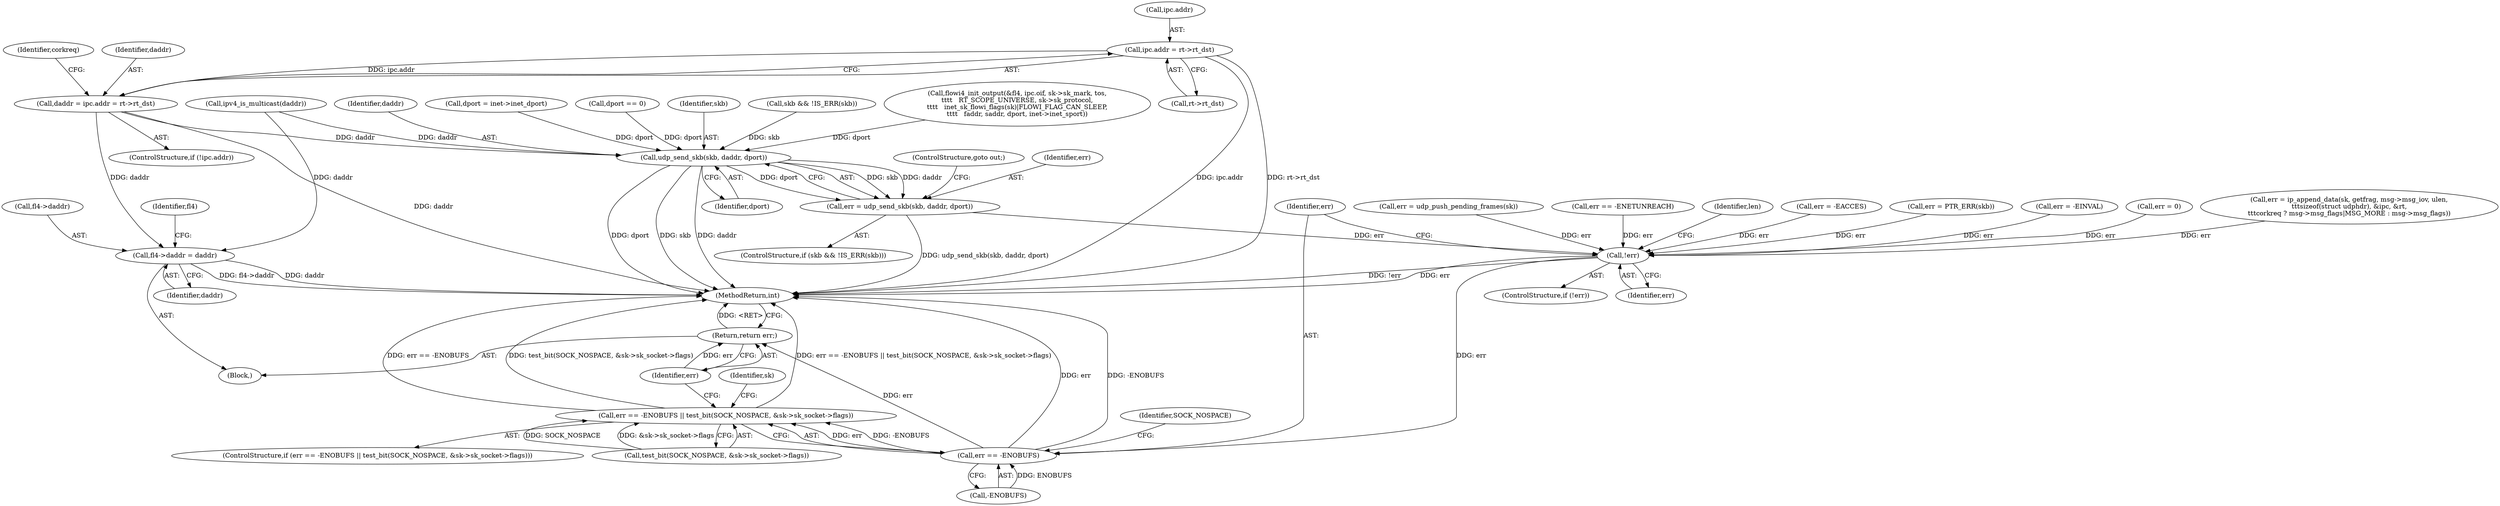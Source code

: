 digraph "0_linux_f6d8bd051c391c1c0458a30b2a7abcd939329259_32@pointer" {
"1000602" [label="(Call,ipc.addr = rt->rt_dst)"];
"1000600" [label="(Call,daddr = ipc.addr = rt->rt_dst)"];
"1000643" [label="(Call,udp_send_skb(skb, daddr, dport))"];
"1000641" [label="(Call,err = udp_send_skb(skb, daddr, dport))"];
"1000770" [label="(Call,!err)"];
"1000776" [label="(Call,err == -ENOBUFS)"];
"1000775" [label="(Call,err == -ENOBUFS || test_bit(SOCK_NOSPACE, &sk->sk_socket->flags))"];
"1000794" [label="(Return,return err;)"];
"1000675" [label="(Call,fl4->daddr = daddr)"];
"1000781" [label="(Identifier,SOCK_NOSPACE)"];
"1000309" [label="(Call,dport = inet->inet_dport)"];
"1000770" [label="(Call,!err)"];
"1000769" [label="(ControlStructure,if (!err))"];
"1000643" [label="(Call,udp_send_skb(skb, daddr, dport))"];
"1000647" [label="(ControlStructure,goto out;)"];
"1000791" [label="(Identifier,sk)"];
"1000595" [label="(ControlStructure,if (!ipc.addr))"];
"1000287" [label="(Call,dport == 0)"];
"1000644" [label="(Identifier,skb)"];
"1000778" [label="(Call,-ENOBUFS)"];
"1000115" [label="(Block,)"];
"1000775" [label="(Call,err == -ENOBUFS || test_bit(SOCK_NOSPACE, &sk->sk_socket->flags))"];
"1000611" [label="(Identifier,corkreq)"];
"1000708" [label="(Call,err = ip_append_data(sk, getfrag, msg->msg_iov, ulen,\n\t\t\tsizeof(struct udphdr), &ipc, &rt,\n\t\t\tcorkreq ? msg->msg_flags|MSG_MORE : msg->msg_flags))"];
"1000774" [label="(ControlStructure,if (err == -ENOBUFS || test_bit(SOCK_NOSPACE, &sk->sk_socket->flags)))"];
"1000675" [label="(Call,fl4->daddr = daddr)"];
"1000636" [label="(Call,skb && !IS_ERR(skb))"];
"1000780" [label="(Call,test_bit(SOCK_NOSPACE, &sk->sk_socket->flags))"];
"1000606" [label="(Call,rt->rt_dst)"];
"1000741" [label="(Call,err = udp_push_pending_frames(sk))"];
"1000549" [label="(Call,err == -ENETUNREACH)"];
"1000682" [label="(Identifier,fl4)"];
"1000635" [label="(ControlStructure,if (skb && !IS_ERR(skb)))"];
"1000773" [label="(Identifier,len)"];
"1000676" [label="(Call,fl4->daddr)"];
"1000777" [label="(Identifier,err)"];
"1000557" [label="(Call,err = -EACCES)"];
"1000795" [label="(Identifier,err)"];
"1000601" [label="(Identifier,daddr)"];
"1000646" [label="(Identifier,dport)"];
"1000631" [label="(Call,err = PTR_ERR(skb))"];
"1000658" [label="(Call,err = -EINVAL)"];
"1000776" [label="(Call,err == -ENOBUFS)"];
"1000812" [label="(Call,err = 0)"];
"1000602" [label="(Call,ipc.addr = rt->rt_dst)"];
"1000679" [label="(Identifier,daddr)"];
"1000501" [label="(Call,flowi4_init_output(&fl4, ipc.oif, sk->sk_mark, tos,\n\t\t\t\t   RT_SCOPE_UNIVERSE, sk->sk_protocol,\n\t\t\t\t   inet_sk_flowi_flags(sk)|FLOWI_FLAG_CAN_SLEEP,\n\t\t\t\t   faddr, saddr, dport, inet->inet_sport))"];
"1000645" [label="(Identifier,daddr)"];
"1000600" [label="(Call,daddr = ipc.addr = rt->rt_dst)"];
"1000642" [label="(Identifier,err)"];
"1000641" [label="(Call,err = udp_send_skb(skb, daddr, dport))"];
"1000455" [label="(Call,ipv4_is_multicast(daddr))"];
"1000603" [label="(Call,ipc.addr)"];
"1000771" [label="(Identifier,err)"];
"1000794" [label="(Return,return err;)"];
"1000816" [label="(MethodReturn,int)"];
"1000602" -> "1000600"  [label="AST: "];
"1000602" -> "1000606"  [label="CFG: "];
"1000603" -> "1000602"  [label="AST: "];
"1000606" -> "1000602"  [label="AST: "];
"1000600" -> "1000602"  [label="CFG: "];
"1000602" -> "1000816"  [label="DDG: ipc.addr"];
"1000602" -> "1000816"  [label="DDG: rt->rt_dst"];
"1000602" -> "1000600"  [label="DDG: ipc.addr"];
"1000600" -> "1000595"  [label="AST: "];
"1000601" -> "1000600"  [label="AST: "];
"1000611" -> "1000600"  [label="CFG: "];
"1000600" -> "1000816"  [label="DDG: daddr"];
"1000600" -> "1000643"  [label="DDG: daddr"];
"1000600" -> "1000675"  [label="DDG: daddr"];
"1000643" -> "1000641"  [label="AST: "];
"1000643" -> "1000646"  [label="CFG: "];
"1000644" -> "1000643"  [label="AST: "];
"1000645" -> "1000643"  [label="AST: "];
"1000646" -> "1000643"  [label="AST: "];
"1000641" -> "1000643"  [label="CFG: "];
"1000643" -> "1000816"  [label="DDG: dport"];
"1000643" -> "1000816"  [label="DDG: skb"];
"1000643" -> "1000816"  [label="DDG: daddr"];
"1000643" -> "1000641"  [label="DDG: skb"];
"1000643" -> "1000641"  [label="DDG: daddr"];
"1000643" -> "1000641"  [label="DDG: dport"];
"1000636" -> "1000643"  [label="DDG: skb"];
"1000455" -> "1000643"  [label="DDG: daddr"];
"1000309" -> "1000643"  [label="DDG: dport"];
"1000501" -> "1000643"  [label="DDG: dport"];
"1000287" -> "1000643"  [label="DDG: dport"];
"1000641" -> "1000635"  [label="AST: "];
"1000642" -> "1000641"  [label="AST: "];
"1000647" -> "1000641"  [label="CFG: "];
"1000641" -> "1000816"  [label="DDG: udp_send_skb(skb, daddr, dport)"];
"1000641" -> "1000770"  [label="DDG: err"];
"1000770" -> "1000769"  [label="AST: "];
"1000770" -> "1000771"  [label="CFG: "];
"1000771" -> "1000770"  [label="AST: "];
"1000773" -> "1000770"  [label="CFG: "];
"1000777" -> "1000770"  [label="CFG: "];
"1000770" -> "1000816"  [label="DDG: !err"];
"1000770" -> "1000816"  [label="DDG: err"];
"1000708" -> "1000770"  [label="DDG: err"];
"1000631" -> "1000770"  [label="DDG: err"];
"1000557" -> "1000770"  [label="DDG: err"];
"1000812" -> "1000770"  [label="DDG: err"];
"1000658" -> "1000770"  [label="DDG: err"];
"1000549" -> "1000770"  [label="DDG: err"];
"1000741" -> "1000770"  [label="DDG: err"];
"1000770" -> "1000776"  [label="DDG: err"];
"1000776" -> "1000775"  [label="AST: "];
"1000776" -> "1000778"  [label="CFG: "];
"1000777" -> "1000776"  [label="AST: "];
"1000778" -> "1000776"  [label="AST: "];
"1000781" -> "1000776"  [label="CFG: "];
"1000775" -> "1000776"  [label="CFG: "];
"1000776" -> "1000816"  [label="DDG: err"];
"1000776" -> "1000816"  [label="DDG: -ENOBUFS"];
"1000776" -> "1000775"  [label="DDG: err"];
"1000776" -> "1000775"  [label="DDG: -ENOBUFS"];
"1000778" -> "1000776"  [label="DDG: ENOBUFS"];
"1000776" -> "1000794"  [label="DDG: err"];
"1000775" -> "1000774"  [label="AST: "];
"1000775" -> "1000780"  [label="CFG: "];
"1000780" -> "1000775"  [label="AST: "];
"1000791" -> "1000775"  [label="CFG: "];
"1000795" -> "1000775"  [label="CFG: "];
"1000775" -> "1000816"  [label="DDG: test_bit(SOCK_NOSPACE, &sk->sk_socket->flags)"];
"1000775" -> "1000816"  [label="DDG: err == -ENOBUFS"];
"1000775" -> "1000816"  [label="DDG: err == -ENOBUFS || test_bit(SOCK_NOSPACE, &sk->sk_socket->flags)"];
"1000780" -> "1000775"  [label="DDG: SOCK_NOSPACE"];
"1000780" -> "1000775"  [label="DDG: &sk->sk_socket->flags"];
"1000794" -> "1000115"  [label="AST: "];
"1000794" -> "1000795"  [label="CFG: "];
"1000795" -> "1000794"  [label="AST: "];
"1000816" -> "1000794"  [label="CFG: "];
"1000794" -> "1000816"  [label="DDG: <RET>"];
"1000795" -> "1000794"  [label="DDG: err"];
"1000675" -> "1000115"  [label="AST: "];
"1000675" -> "1000679"  [label="CFG: "];
"1000676" -> "1000675"  [label="AST: "];
"1000679" -> "1000675"  [label="AST: "];
"1000682" -> "1000675"  [label="CFG: "];
"1000675" -> "1000816"  [label="DDG: fl4->daddr"];
"1000675" -> "1000816"  [label="DDG: daddr"];
"1000455" -> "1000675"  [label="DDG: daddr"];
}
